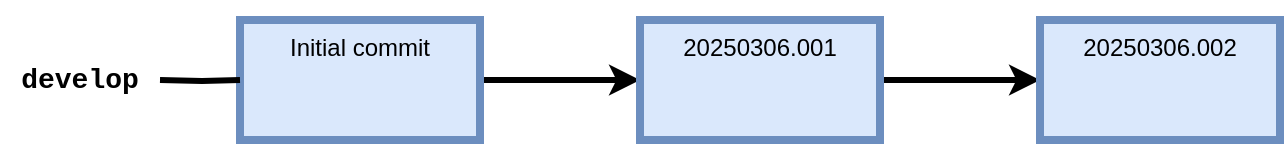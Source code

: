<mxfile version="26.0.16">
  <diagram id="yPxyJZ8AM_hMuL3Unpa9" name="simple gitflow">
    <mxGraphModel dx="1420" dy="840" grid="1" gridSize="10" guides="1" tooltips="1" connect="1" arrows="1" fold="1" page="1" pageScale="1" pageWidth="1100" pageHeight="850" math="0" shadow="0">
      <root>
        <mxCell id="0" />
        <mxCell id="1" parent="0" />
        <mxCell id="ShR2bQrON_LQnkQ8M6Ja-25" value="" style="edgeStyle=orthogonalEdgeStyle;curved=1;rounded=0;orthogonalLoop=1;jettySize=auto;html=1;strokeWidth=3;" parent="1" source="ShR2bQrON_LQnkQ8M6Ja-20" target="ShR2bQrON_LQnkQ8M6Ja-24" edge="1">
          <mxGeometry relative="1" as="geometry" />
        </mxCell>
        <mxCell id="ShR2bQrON_LQnkQ8M6Ja-20" value="Initial commit" style="whiteSpace=wrap;html=1;verticalAlign=top;fillColor=#dae8fc;strokeColor=#6c8ebf;strokeWidth=4;" parent="1" vertex="1">
          <mxGeometry x="160" y="50" width="120" height="60" as="geometry" />
        </mxCell>
        <mxCell id="ShR2bQrON_LQnkQ8M6Ja-22" value="" style="edgeStyle=orthogonalEdgeStyle;rounded=0;html=1;jettySize=auto;orthogonalLoop=1;strokeWidth=3;endArrow=none;endFill=0;entryX=0;entryY=0.5;entryDx=0;entryDy=0;" parent="1" target="ShR2bQrON_LQnkQ8M6Ja-20" edge="1">
          <mxGeometry x="204.5" y="180" as="geometry">
            <mxPoint x="120" y="80" as="sourcePoint" />
            <mxPoint x="160" y="89.5" as="targetPoint" />
          </mxGeometry>
        </mxCell>
        <mxCell id="ShR2bQrON_LQnkQ8M6Ja-23" value="develop" style="text;html=1;strokeColor=none;fillColor=none;align=center;verticalAlign=middle;whiteSpace=wrap;overflow=hidden;fontSize=14;fontStyle=1;fontFamily=Courier New;" parent="1" vertex="1">
          <mxGeometry x="40" y="40" width="80" height="80" as="geometry" />
        </mxCell>
        <mxCell id="8cHAHDhRHcBgCkX_33yQ-2" value="" style="edgeStyle=orthogonalEdgeStyle;rounded=0;orthogonalLoop=1;jettySize=auto;html=1;strokeWidth=3;" edge="1" parent="1" source="ShR2bQrON_LQnkQ8M6Ja-24" target="8cHAHDhRHcBgCkX_33yQ-1">
          <mxGeometry relative="1" as="geometry" />
        </mxCell>
        <mxCell id="ShR2bQrON_LQnkQ8M6Ja-24" value="20250306.001" style="whiteSpace=wrap;html=1;verticalAlign=top;fillColor=#dae8fc;strokeColor=#6c8ebf;strokeWidth=4;" parent="1" vertex="1">
          <mxGeometry x="360" y="50" width="120" height="60" as="geometry" />
        </mxCell>
        <mxCell id="8cHAHDhRHcBgCkX_33yQ-1" value="20250306.002" style="whiteSpace=wrap;html=1;verticalAlign=top;fillColor=#dae8fc;strokeColor=#6c8ebf;strokeWidth=4;" vertex="1" parent="1">
          <mxGeometry x="560" y="50" width="120" height="60" as="geometry" />
        </mxCell>
      </root>
    </mxGraphModel>
  </diagram>
</mxfile>
